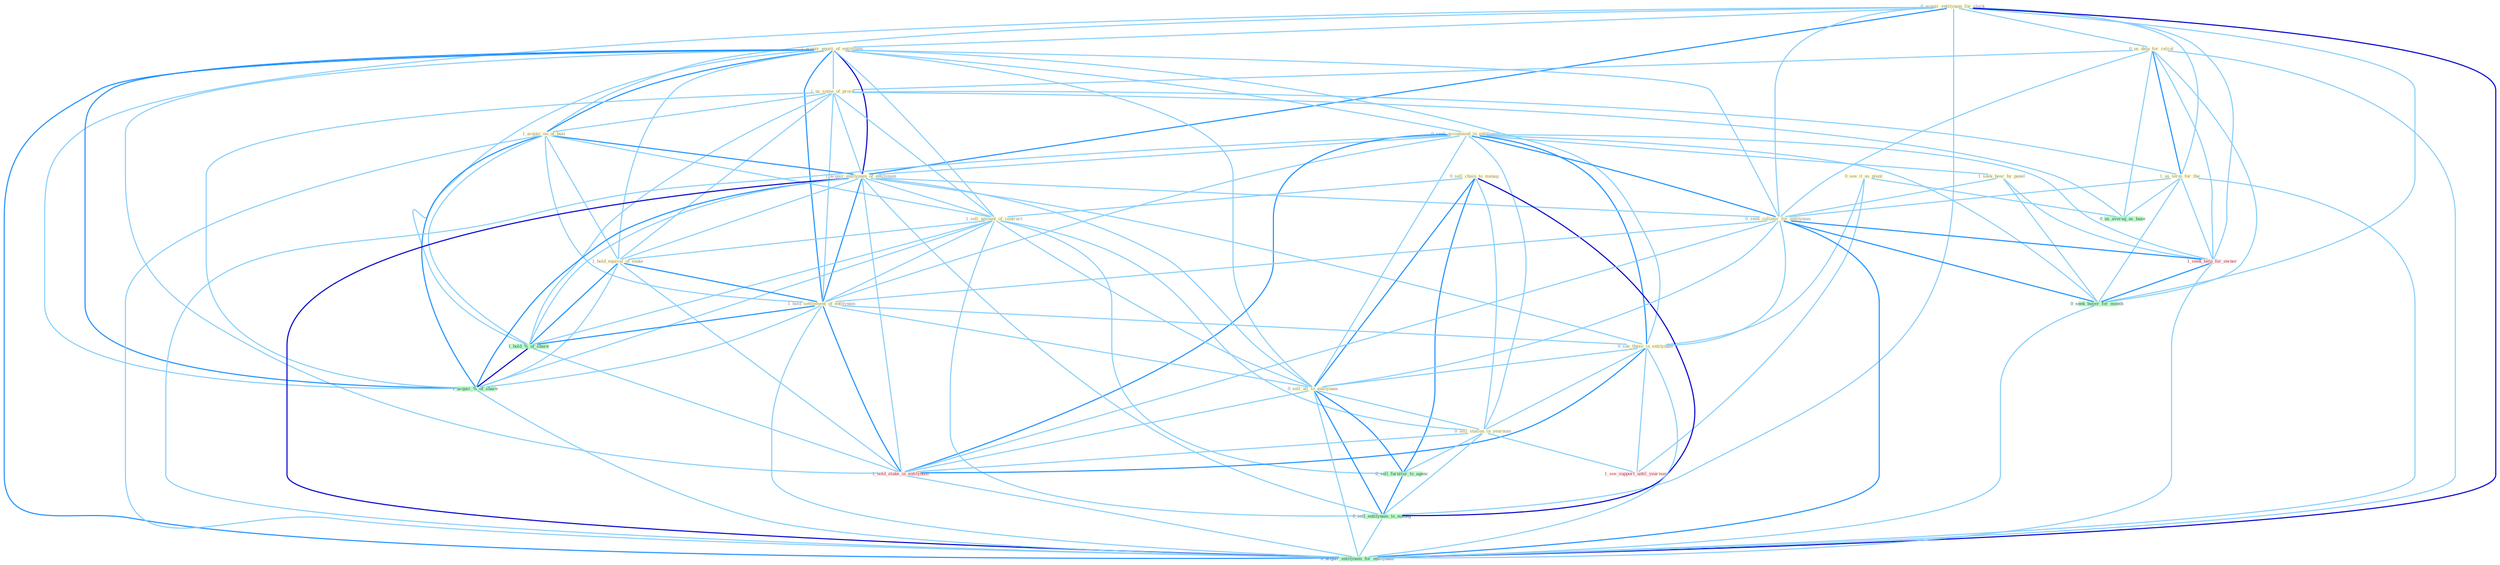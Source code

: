 Graph G{ 
    node
    [shape=polygon,style=filled,width=.5,height=.06,color="#BDFCC9",fixedsize=true,fontsize=4,
    fontcolor="#2f4f4f"];
    {node
    [color="#ffffe0", fontcolor="#8b7d6b"] "0_acquir_entitynam_for_stock " "0_us_data_for_calcul " "1_acquir_equiti_of_entitynam " "1_us_some_of_proce " "1_acquir_on_of_busi " "0_see_it_as_plant " "1_us_term_for_the " "0_seek_accommod_in_entitynam " "1_acquir_entitynam_of_entitynam " "0_sell_chain_to_manag " "1_sell_amount_of_contract " "1_seek_hear_by_panel " "1_hold_equival_of_stake " "0_seek_collater_for_entitynam " "1_hold_settlement_of_entitynam " "0_see_these_in_entitynam " "0_sell_all_to_entitynam " "0_sell_station_in_yearnum "}
{node [color="#fff0f5", fontcolor="#b22222"] "1_hold_stake_in_entitynam " "1_seek_help_for_owner " "1_see_support_until_yearnum "}
edge [color="#B0E2FF"];

	"0_acquir_entitynam_for_stock " -- "0_us_data_for_calcul " [w="1", color="#87cefa" ];
	"0_acquir_entitynam_for_stock " -- "1_acquir_equiti_of_entitynam " [w="1", color="#87cefa" ];
	"0_acquir_entitynam_for_stock " -- "1_acquir_on_of_busi " [w="1", color="#87cefa" ];
	"0_acquir_entitynam_for_stock " -- "1_us_term_for_the " [w="1", color="#87cefa" ];
	"0_acquir_entitynam_for_stock " -- "1_acquir_entitynam_of_entitynam " [w="2", color="#1e90ff" , len=0.8];
	"0_acquir_entitynam_for_stock " -- "0_seek_collater_for_entitynam " [w="1", color="#87cefa" ];
	"0_acquir_entitynam_for_stock " -- "1_seek_help_for_owner " [w="1", color="#87cefa" ];
	"0_acquir_entitynam_for_stock " -- "0_seek_buyer_for_month " [w="1", color="#87cefa" ];
	"0_acquir_entitynam_for_stock " -- "1_acquir_%_of_share " [w="1", color="#87cefa" ];
	"0_acquir_entitynam_for_stock " -- "0_sell_entitynam_to_manag " [w="1", color="#87cefa" ];
	"0_acquir_entitynam_for_stock " -- "0_acquir_entitynam_for_entitynam " [w="3", color="#0000cd" , len=0.6];
	"0_us_data_for_calcul " -- "1_us_some_of_proce " [w="1", color="#87cefa" ];
	"0_us_data_for_calcul " -- "1_us_term_for_the " [w="2", color="#1e90ff" , len=0.8];
	"0_us_data_for_calcul " -- "0_seek_collater_for_entitynam " [w="1", color="#87cefa" ];
	"0_us_data_for_calcul " -- "1_seek_help_for_owner " [w="1", color="#87cefa" ];
	"0_us_data_for_calcul " -- "0_seek_buyer_for_month " [w="1", color="#87cefa" ];
	"0_us_data_for_calcul " -- "0_us_averag_as_base " [w="1", color="#87cefa" ];
	"0_us_data_for_calcul " -- "0_acquir_entitynam_for_entitynam " [w="1", color="#87cefa" ];
	"1_acquir_equiti_of_entitynam " -- "1_us_some_of_proce " [w="1", color="#87cefa" ];
	"1_acquir_equiti_of_entitynam " -- "1_acquir_on_of_busi " [w="2", color="#1e90ff" , len=0.8];
	"1_acquir_equiti_of_entitynam " -- "0_seek_accommod_in_entitynam " [w="1", color="#87cefa" ];
	"1_acquir_equiti_of_entitynam " -- "1_acquir_entitynam_of_entitynam " [w="3", color="#0000cd" , len=0.6];
	"1_acquir_equiti_of_entitynam " -- "1_sell_amount_of_contract " [w="1", color="#87cefa" ];
	"1_acquir_equiti_of_entitynam " -- "1_hold_equival_of_stake " [w="1", color="#87cefa" ];
	"1_acquir_equiti_of_entitynam " -- "0_seek_collater_for_entitynam " [w="1", color="#87cefa" ];
	"1_acquir_equiti_of_entitynam " -- "1_hold_settlement_of_entitynam " [w="2", color="#1e90ff" , len=0.8];
	"1_acquir_equiti_of_entitynam " -- "0_see_these_in_entitynam " [w="1", color="#87cefa" ];
	"1_acquir_equiti_of_entitynam " -- "0_sell_all_to_entitynam " [w="1", color="#87cefa" ];
	"1_acquir_equiti_of_entitynam " -- "1_hold_%_of_share " [w="1", color="#87cefa" ];
	"1_acquir_equiti_of_entitynam " -- "1_hold_stake_in_entitynam " [w="1", color="#87cefa" ];
	"1_acquir_equiti_of_entitynam " -- "1_acquir_%_of_share " [w="2", color="#1e90ff" , len=0.8];
	"1_acquir_equiti_of_entitynam " -- "0_acquir_entitynam_for_entitynam " [w="2", color="#1e90ff" , len=0.8];
	"1_us_some_of_proce " -- "1_acquir_on_of_busi " [w="1", color="#87cefa" ];
	"1_us_some_of_proce " -- "1_us_term_for_the " [w="1", color="#87cefa" ];
	"1_us_some_of_proce " -- "1_acquir_entitynam_of_entitynam " [w="1", color="#87cefa" ];
	"1_us_some_of_proce " -- "1_sell_amount_of_contract " [w="1", color="#87cefa" ];
	"1_us_some_of_proce " -- "1_hold_equival_of_stake " [w="1", color="#87cefa" ];
	"1_us_some_of_proce " -- "1_hold_settlement_of_entitynam " [w="1", color="#87cefa" ];
	"1_us_some_of_proce " -- "1_hold_%_of_share " [w="1", color="#87cefa" ];
	"1_us_some_of_proce " -- "1_acquir_%_of_share " [w="1", color="#87cefa" ];
	"1_us_some_of_proce " -- "0_us_averag_as_base " [w="1", color="#87cefa" ];
	"1_acquir_on_of_busi " -- "1_acquir_entitynam_of_entitynam " [w="2", color="#1e90ff" , len=0.8];
	"1_acquir_on_of_busi " -- "1_sell_amount_of_contract " [w="1", color="#87cefa" ];
	"1_acquir_on_of_busi " -- "1_hold_equival_of_stake " [w="1", color="#87cefa" ];
	"1_acquir_on_of_busi " -- "1_hold_settlement_of_entitynam " [w="1", color="#87cefa" ];
	"1_acquir_on_of_busi " -- "1_hold_%_of_share " [w="1", color="#87cefa" ];
	"1_acquir_on_of_busi " -- "1_acquir_%_of_share " [w="2", color="#1e90ff" , len=0.8];
	"1_acquir_on_of_busi " -- "0_acquir_entitynam_for_entitynam " [w="1", color="#87cefa" ];
	"0_see_it_as_plant " -- "0_see_these_in_entitynam " [w="1", color="#87cefa" ];
	"0_see_it_as_plant " -- "1_see_support_until_yearnum " [w="1", color="#87cefa" ];
	"0_see_it_as_plant " -- "0_us_averag_as_base " [w="1", color="#87cefa" ];
	"1_us_term_for_the " -- "0_seek_collater_for_entitynam " [w="1", color="#87cefa" ];
	"1_us_term_for_the " -- "1_seek_help_for_owner " [w="1", color="#87cefa" ];
	"1_us_term_for_the " -- "0_seek_buyer_for_month " [w="1", color="#87cefa" ];
	"1_us_term_for_the " -- "0_us_averag_as_base " [w="1", color="#87cefa" ];
	"1_us_term_for_the " -- "0_acquir_entitynam_for_entitynam " [w="1", color="#87cefa" ];
	"0_seek_accommod_in_entitynam " -- "1_acquir_entitynam_of_entitynam " [w="1", color="#87cefa" ];
	"0_seek_accommod_in_entitynam " -- "1_seek_hear_by_panel " [w="1", color="#87cefa" ];
	"0_seek_accommod_in_entitynam " -- "0_seek_collater_for_entitynam " [w="2", color="#1e90ff" , len=0.8];
	"0_seek_accommod_in_entitynam " -- "1_hold_settlement_of_entitynam " [w="1", color="#87cefa" ];
	"0_seek_accommod_in_entitynam " -- "0_see_these_in_entitynam " [w="2", color="#1e90ff" , len=0.8];
	"0_seek_accommod_in_entitynam " -- "0_sell_all_to_entitynam " [w="1", color="#87cefa" ];
	"0_seek_accommod_in_entitynam " -- "0_sell_station_in_yearnum " [w="1", color="#87cefa" ];
	"0_seek_accommod_in_entitynam " -- "1_hold_stake_in_entitynam " [w="2", color="#1e90ff" , len=0.8];
	"0_seek_accommod_in_entitynam " -- "1_seek_help_for_owner " [w="1", color="#87cefa" ];
	"0_seek_accommod_in_entitynam " -- "0_seek_buyer_for_month " [w="1", color="#87cefa" ];
	"0_seek_accommod_in_entitynam " -- "0_acquir_entitynam_for_entitynam " [w="1", color="#87cefa" ];
	"1_acquir_entitynam_of_entitynam " -- "1_sell_amount_of_contract " [w="1", color="#87cefa" ];
	"1_acquir_entitynam_of_entitynam " -- "1_hold_equival_of_stake " [w="1", color="#87cefa" ];
	"1_acquir_entitynam_of_entitynam " -- "0_seek_collater_for_entitynam " [w="1", color="#87cefa" ];
	"1_acquir_entitynam_of_entitynam " -- "1_hold_settlement_of_entitynam " [w="2", color="#1e90ff" , len=0.8];
	"1_acquir_entitynam_of_entitynam " -- "0_see_these_in_entitynam " [w="1", color="#87cefa" ];
	"1_acquir_entitynam_of_entitynam " -- "0_sell_all_to_entitynam " [w="1", color="#87cefa" ];
	"1_acquir_entitynam_of_entitynam " -- "1_hold_%_of_share " [w="1", color="#87cefa" ];
	"1_acquir_entitynam_of_entitynam " -- "1_hold_stake_in_entitynam " [w="1", color="#87cefa" ];
	"1_acquir_entitynam_of_entitynam " -- "1_acquir_%_of_share " [w="2", color="#1e90ff" , len=0.8];
	"1_acquir_entitynam_of_entitynam " -- "0_sell_entitynam_to_manag " [w="1", color="#87cefa" ];
	"1_acquir_entitynam_of_entitynam " -- "0_acquir_entitynam_for_entitynam " [w="3", color="#0000cd" , len=0.6];
	"0_sell_chain_to_manag " -- "1_sell_amount_of_contract " [w="1", color="#87cefa" ];
	"0_sell_chain_to_manag " -- "0_sell_all_to_entitynam " [w="2", color="#1e90ff" , len=0.8];
	"0_sell_chain_to_manag " -- "0_sell_station_in_yearnum " [w="1", color="#87cefa" ];
	"0_sell_chain_to_manag " -- "0_sell_furnitur_to_agenc " [w="2", color="#1e90ff" , len=0.8];
	"0_sell_chain_to_manag " -- "0_sell_entitynam_to_manag " [w="3", color="#0000cd" , len=0.6];
	"1_sell_amount_of_contract " -- "1_hold_equival_of_stake " [w="1", color="#87cefa" ];
	"1_sell_amount_of_contract " -- "1_hold_settlement_of_entitynam " [w="1", color="#87cefa" ];
	"1_sell_amount_of_contract " -- "0_sell_all_to_entitynam " [w="1", color="#87cefa" ];
	"1_sell_amount_of_contract " -- "0_sell_station_in_yearnum " [w="1", color="#87cefa" ];
	"1_sell_amount_of_contract " -- "1_hold_%_of_share " [w="1", color="#87cefa" ];
	"1_sell_amount_of_contract " -- "1_acquir_%_of_share " [w="1", color="#87cefa" ];
	"1_sell_amount_of_contract " -- "0_sell_furnitur_to_agenc " [w="1", color="#87cefa" ];
	"1_sell_amount_of_contract " -- "0_sell_entitynam_to_manag " [w="1", color="#87cefa" ];
	"1_seek_hear_by_panel " -- "0_seek_collater_for_entitynam " [w="1", color="#87cefa" ];
	"1_seek_hear_by_panel " -- "1_seek_help_for_owner " [w="1", color="#87cefa" ];
	"1_seek_hear_by_panel " -- "0_seek_buyer_for_month " [w="1", color="#87cefa" ];
	"1_hold_equival_of_stake " -- "1_hold_settlement_of_entitynam " [w="2", color="#1e90ff" , len=0.8];
	"1_hold_equival_of_stake " -- "1_hold_%_of_share " [w="2", color="#1e90ff" , len=0.8];
	"1_hold_equival_of_stake " -- "1_hold_stake_in_entitynam " [w="1", color="#87cefa" ];
	"1_hold_equival_of_stake " -- "1_acquir_%_of_share " [w="1", color="#87cefa" ];
	"0_seek_collater_for_entitynam " -- "1_hold_settlement_of_entitynam " [w="1", color="#87cefa" ];
	"0_seek_collater_for_entitynam " -- "0_see_these_in_entitynam " [w="1", color="#87cefa" ];
	"0_seek_collater_for_entitynam " -- "0_sell_all_to_entitynam " [w="1", color="#87cefa" ];
	"0_seek_collater_for_entitynam " -- "1_hold_stake_in_entitynam " [w="1", color="#87cefa" ];
	"0_seek_collater_for_entitynam " -- "1_seek_help_for_owner " [w="2", color="#1e90ff" , len=0.8];
	"0_seek_collater_for_entitynam " -- "0_seek_buyer_for_month " [w="2", color="#1e90ff" , len=0.8];
	"0_seek_collater_for_entitynam " -- "0_acquir_entitynam_for_entitynam " [w="2", color="#1e90ff" , len=0.8];
	"1_hold_settlement_of_entitynam " -- "0_see_these_in_entitynam " [w="1", color="#87cefa" ];
	"1_hold_settlement_of_entitynam " -- "0_sell_all_to_entitynam " [w="1", color="#87cefa" ];
	"1_hold_settlement_of_entitynam " -- "1_hold_%_of_share " [w="2", color="#1e90ff" , len=0.8];
	"1_hold_settlement_of_entitynam " -- "1_hold_stake_in_entitynam " [w="2", color="#1e90ff" , len=0.8];
	"1_hold_settlement_of_entitynam " -- "1_acquir_%_of_share " [w="1", color="#87cefa" ];
	"1_hold_settlement_of_entitynam " -- "0_acquir_entitynam_for_entitynam " [w="1", color="#87cefa" ];
	"0_see_these_in_entitynam " -- "0_sell_all_to_entitynam " [w="1", color="#87cefa" ];
	"0_see_these_in_entitynam " -- "0_sell_station_in_yearnum " [w="1", color="#87cefa" ];
	"0_see_these_in_entitynam " -- "1_hold_stake_in_entitynam " [w="2", color="#1e90ff" , len=0.8];
	"0_see_these_in_entitynam " -- "1_see_support_until_yearnum " [w="1", color="#87cefa" ];
	"0_see_these_in_entitynam " -- "0_acquir_entitynam_for_entitynam " [w="1", color="#87cefa" ];
	"0_sell_all_to_entitynam " -- "0_sell_station_in_yearnum " [w="1", color="#87cefa" ];
	"0_sell_all_to_entitynam " -- "1_hold_stake_in_entitynam " [w="1", color="#87cefa" ];
	"0_sell_all_to_entitynam " -- "0_sell_furnitur_to_agenc " [w="2", color="#1e90ff" , len=0.8];
	"0_sell_all_to_entitynam " -- "0_sell_entitynam_to_manag " [w="2", color="#1e90ff" , len=0.8];
	"0_sell_all_to_entitynam " -- "0_acquir_entitynam_for_entitynam " [w="1", color="#87cefa" ];
	"0_sell_station_in_yearnum " -- "1_hold_stake_in_entitynam " [w="1", color="#87cefa" ];
	"0_sell_station_in_yearnum " -- "1_see_support_until_yearnum " [w="1", color="#87cefa" ];
	"0_sell_station_in_yearnum " -- "0_sell_furnitur_to_agenc " [w="1", color="#87cefa" ];
	"0_sell_station_in_yearnum " -- "0_sell_entitynam_to_manag " [w="1", color="#87cefa" ];
	"1_hold_%_of_share " -- "1_hold_stake_in_entitynam " [w="1", color="#87cefa" ];
	"1_hold_%_of_share " -- "1_acquir_%_of_share " [w="3", color="#0000cd" , len=0.6];
	"1_hold_stake_in_entitynam " -- "0_acquir_entitynam_for_entitynam " [w="1", color="#87cefa" ];
	"1_seek_help_for_owner " -- "0_seek_buyer_for_month " [w="2", color="#1e90ff" , len=0.8];
	"1_seek_help_for_owner " -- "0_acquir_entitynam_for_entitynam " [w="1", color="#87cefa" ];
	"0_seek_buyer_for_month " -- "0_acquir_entitynam_for_entitynam " [w="1", color="#87cefa" ];
	"1_acquir_%_of_share " -- "0_acquir_entitynam_for_entitynam " [w="1", color="#87cefa" ];
	"0_sell_furnitur_to_agenc " -- "0_sell_entitynam_to_manag " [w="2", color="#1e90ff" , len=0.8];
	"0_sell_entitynam_to_manag " -- "0_acquir_entitynam_for_entitynam " [w="1", color="#87cefa" ];
}
